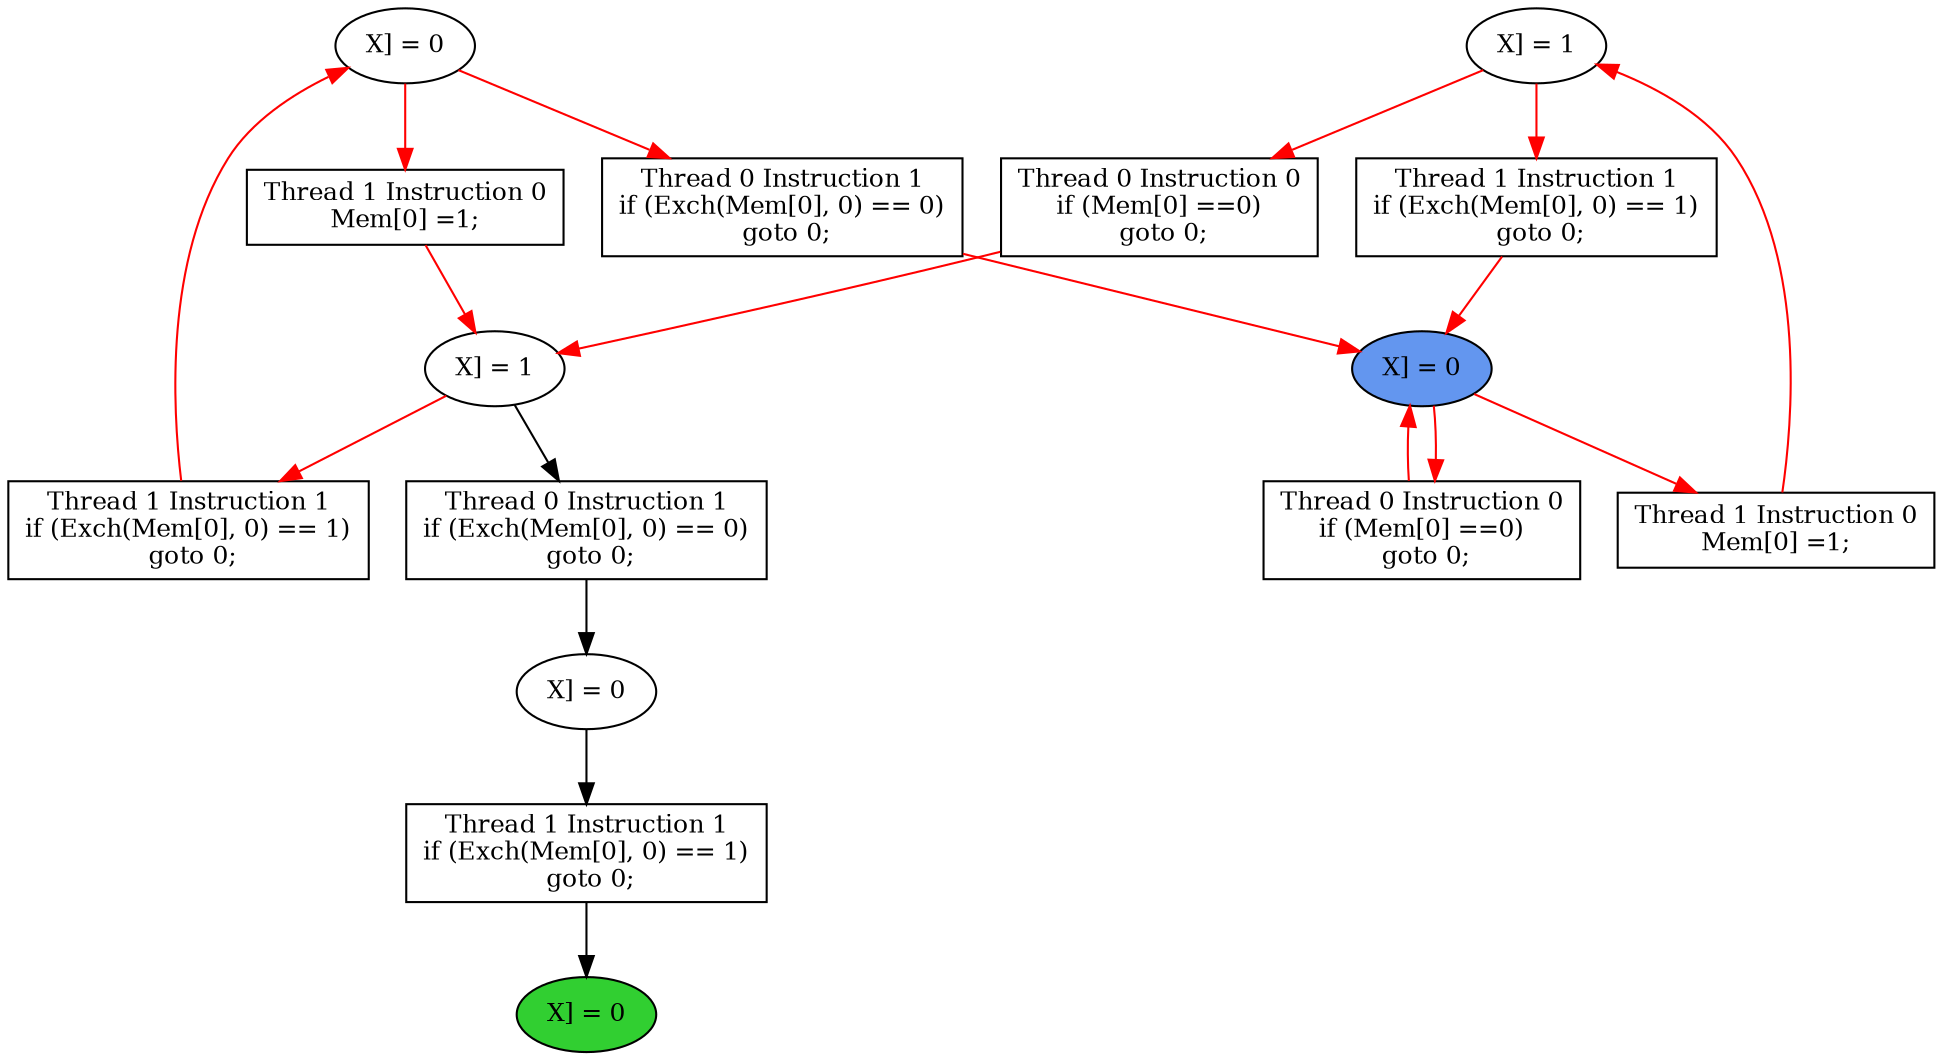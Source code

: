 digraph "graph" {
graph [fontsize=12]
node [fontsize=12]
edge [fontsize=12]
rankdir=TB;
"N10" -> "N9" [uuid = "<A0, END>", color = "#000000", fontcolor = "#ffffff", style = "solid", label = "", dir = "forward", weight = "1"]
"N24" -> "N14" [uuid = "<A1, S3>", color = "#ff0000", fontcolor = "#ffffff", style = "solid", label = "", dir = "back", weight = "1"]
"N25" -> "N22" [uuid = "<A2, START>", color = "#ff0000", fontcolor = "#ffffff", style = "solid", label = "", dir = "forward", weight = "1"]
"N22" -> "N17" [uuid = "<A3, START>", color = "#ff0000", fontcolor = "#ffffff", style = "solid", label = "", dir = "back", weight = "1"]
"N16" -> "N15" [uuid = "<A4, S2>", color = "#ff0000", fontcolor = "#ffffff", style = "solid", label = "", dir = "forward", weight = "1"]
"N27" -> "N13" [uuid = "<A5, S1>", color = "#ff0000", fontcolor = "#ffffff", style = "solid", label = "", dir = "back", weight = "1"]
"N12" -> "N11" [uuid = "<A6, S0>", color = "#000000", fontcolor = "#ffffff", style = "solid", label = "", dir = "forward", weight = "1"]
"N23" -> "N22" [uuid = "<A7, START>", color = "#ff0000", fontcolor = "#ffffff", style = "solid", label = "", dir = "forward", weight = "1"]
"N26" -> "N15" [uuid = "<A8, S2>", color = "#ff0000", fontcolor = "#ffffff", style = "solid", label = "", dir = "forward", weight = "1"]
"N11" -> "N10" [uuid = "<A0, S0>", color = "#000000", fontcolor = "#ffffff", style = "solid", label = "", dir = "forward", weight = "1"]
"N15" -> "N14" [uuid = "<A1, S2>", color = "#ff0000", fontcolor = "#ffffff", style = "solid", label = "", dir = "forward", weight = "1"]
"N27" -> "N25" [uuid = "<A2, S1>", color = "#ff0000", fontcolor = "#ffffff", style = "solid", label = "", dir = "forward", weight = "1"]
"N22" -> "N17" [uuid = "<A3, START>", color = "#ff0000", fontcolor = "#ffffff", style = "solid", label = "", dir = "forward", weight = "1"]
"N24" -> "N16" [uuid = "<A4, S3>", color = "#ff0000", fontcolor = "#ffffff", style = "solid", label = "", dir = "forward", weight = "1"]
"N22" -> "N13" [uuid = "<A5, START>", color = "#ff0000", fontcolor = "#ffffff", style = "solid", label = "", dir = "forward", weight = "1"]
"N15" -> "N12" [uuid = "<A6, S2>", color = "#000000", fontcolor = "#ffffff", style = "solid", label = "", dir = "forward", weight = "1"]
"N24" -> "N23" [uuid = "<A7, S3>", color = "#ff0000", fontcolor = "#ffffff", style = "solid", label = "", dir = "forward", weight = "1"]
"N27" -> "N26" [uuid = "<A8, S1>", color = "#ff0000", fontcolor = "#ffffff", style = "solid", label = "", dir = "forward", weight = "1"]
"N9" [uuid="END", label="X] = 0", fillcolor = "#31cf31", fontcolor = "#000000", shape = "ellipse", style = "filled, solid"]
"N10" [uuid="A0", label="Thread 1 Instruction 1
if (Exch(Mem[0], 0) == 1)
 goto 0;", fillcolor = "#ffffff", fontcolor = "#000000", shape = "box", style = "filled, solid"]
"N11" [uuid="S0", label="X] = 0", fillcolor = "#ffffff", fontcolor = "#000000", shape = "ellipse", style = "filled, solid"]
"N12" [uuid="A6", label="Thread 0 Instruction 1
if (Exch(Mem[0], 0) == 0)
 goto 0;", fillcolor = "#ffffff", fontcolor = "#000000", shape = "box", style = "filled, solid"]
"N13" [uuid="A5", label="Thread 1 Instruction 0
Mem[0] =1;", fillcolor = "#ffffff", fontcolor = "#000000", shape = "box", style = "filled, solid"]
"N14" [uuid="A1", label="Thread 1 Instruction 1
if (Exch(Mem[0], 0) == 1)
 goto 0;", fillcolor = "#ffffff", fontcolor = "#000000", shape = "box", style = "filled, solid"]
"N15" [uuid="S2", label="X] = 1", fillcolor = "#ffffff", fontcolor = "#000000", shape = "ellipse", style = "filled, solid"]
"N16" [uuid="A4", label="Thread 1 Instruction 0
Mem[0] =1;", fillcolor = "#ffffff", fontcolor = "#000000", shape = "box", style = "filled, solid"]
"N17" [uuid="A3", label="Thread 0 Instruction 0
if (Mem[0] ==0)
 goto 0;", fillcolor = "#ffffff", fontcolor = "#000000", shape = "box", style = "filled, solid"]
"N22" [uuid="START", label="X] = 0", fillcolor = "#6396ef", fontcolor = "#000000", shape = "ellipse", style = "filled, solid"]
"N23" [uuid="A7", label="Thread 0 Instruction 1
if (Exch(Mem[0], 0) == 0)
 goto 0;", fillcolor = "#ffffff", fontcolor = "#000000", shape = "box", style = "filled, solid"]
"N24" [uuid="S3", label="X] = 0", fillcolor = "#ffffff", fontcolor = "#000000", shape = "ellipse", style = "filled, solid"]
"N25" [uuid="A2", label="Thread 1 Instruction 1
if (Exch(Mem[0], 0) == 1)
 goto 0;", fillcolor = "#ffffff", fontcolor = "#000000", shape = "box", style = "filled, solid"]
"N26" [uuid="A8", label="Thread 0 Instruction 0
if (Mem[0] ==0)
 goto 0;", fillcolor = "#ffffff", fontcolor = "#000000", shape = "box", style = "filled, solid"]
"N27" [uuid="S1", label="X] = 1", fillcolor = "#ffffff", fontcolor = "#000000", shape = "ellipse", style = "filled, solid"]
}